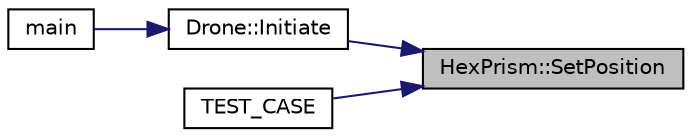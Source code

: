 digraph "HexPrism::SetPosition"
{
 // LATEX_PDF_SIZE
  edge [fontname="Helvetica",fontsize="10",labelfontname="Helvetica",labelfontsize="10"];
  node [fontname="Helvetica",fontsize="10",shape=record];
  rankdir="RL";
  Node1 [label="HexPrism::SetPosition",height=0.2,width=0.4,color="black", fillcolor="grey75", style="filled", fontcolor="black",tooltip="Ustal pozycję i orientację graniastosłupa (względem układu drona)"];
  Node1 -> Node2 [dir="back",color="midnightblue",fontsize="10",style="solid",fontname="Helvetica"];
  Node2 [label="Drone::Initiate",height=0.2,width=0.4,color="black", fillcolor="white", style="filled",URL="$class_drone.html#a253877d4597440f429beb275d5f21e59",tooltip="Tworzenie drona według brył wzorcowych jego elementów, współrzędnych położenia i kątu obrotu."];
  Node2 -> Node3 [dir="back",color="midnightblue",fontsize="10",style="solid",fontname="Helvetica"];
  Node3 [label="main",height=0.2,width=0.4,color="black", fillcolor="white", style="filled",URL="$app_2main_8cpp.html#ae66f6b31b5ad750f1fe042a706a4e3d4",tooltip=" "];
  Node1 -> Node4 [dir="back",color="midnightblue",fontsize="10",style="solid",fontname="Helvetica"];
  Node4 [label="TEST_CASE",height=0.2,width=0.4,color="black", fillcolor="white", style="filled",URL="$test__hexprism_8cpp.html#a740f9b1c96926eda48f0142961b57564",tooltip=" "];
}
